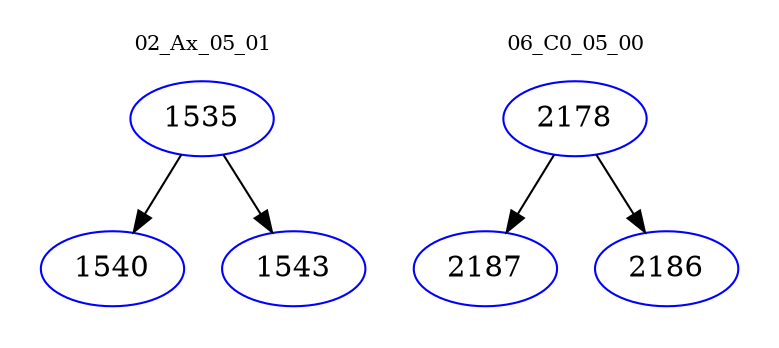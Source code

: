digraph{
subgraph cluster_0 {
color = white
label = "02_Ax_05_01";
fontsize=10;
T0_1535 [label="1535", color="blue"]
T0_1535 -> T0_1540 [color="black"]
T0_1540 [label="1540", color="blue"]
T0_1535 -> T0_1543 [color="black"]
T0_1543 [label="1543", color="blue"]
}
subgraph cluster_1 {
color = white
label = "06_C0_05_00";
fontsize=10;
T1_2178 [label="2178", color="blue"]
T1_2178 -> T1_2187 [color="black"]
T1_2187 [label="2187", color="blue"]
T1_2178 -> T1_2186 [color="black"]
T1_2186 [label="2186", color="blue"]
}
}

